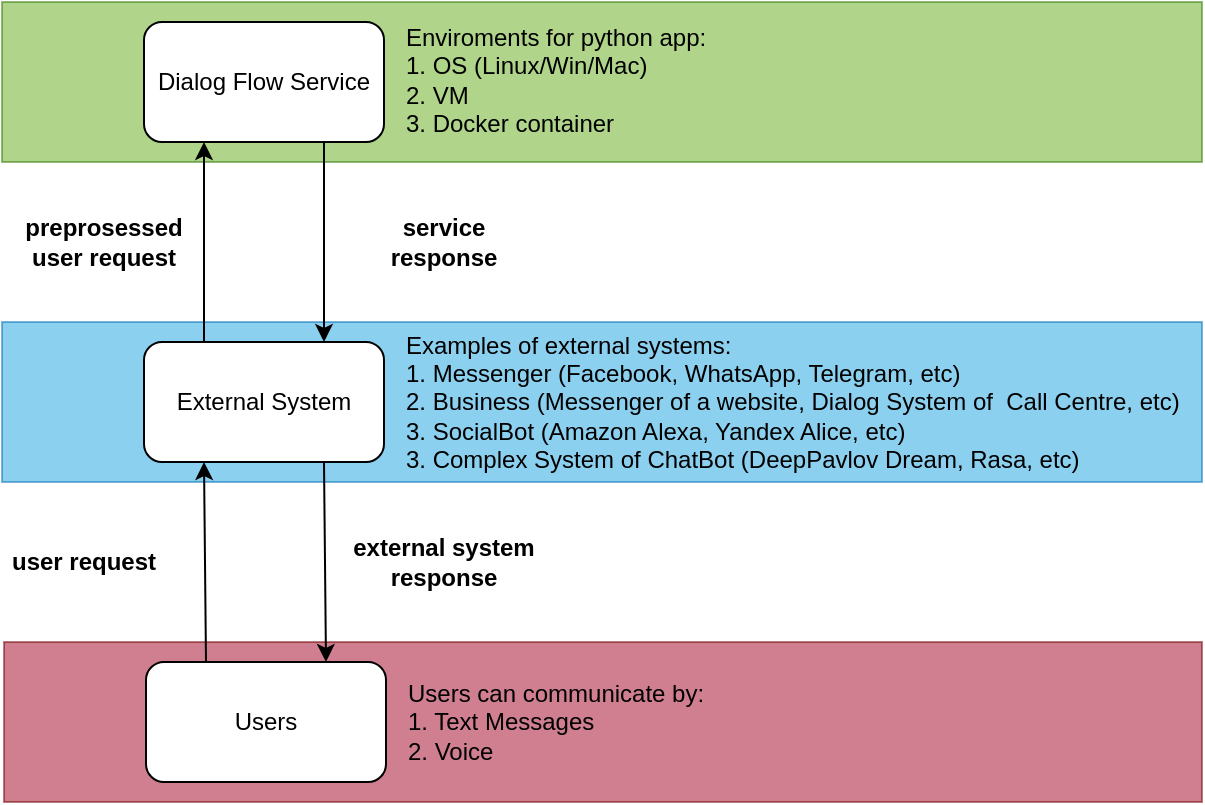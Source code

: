 <mxfile>
    <diagram id="G1IOVDpFXPWN2gBBukcB" name="Page-1">
        <mxGraphModel dx="239" dy="839" grid="1" gridSize="10" guides="1" tooltips="1" connect="1" arrows="1" fold="1" page="1" pageScale="1" pageWidth="850" pageHeight="1100" math="0" shadow="0">
            <root>
                <mxCell id="0"/>
                <mxCell id="1" parent="0"/>
                <mxCell id="48" value="" style="rounded=0;whiteSpace=wrap;html=1;fillColor=#1ba1e2;strokeColor=#006EAF;fontColor=#ffffff;opacity=50;" parent="1" vertex="1">
                    <mxGeometry x="240" y="520" width="600" height="80" as="geometry"/>
                </mxCell>
                <mxCell id="45" value="" style="rounded=0;whiteSpace=wrap;html=1;fillColor=#60a917;strokeColor=#2D7600;fontColor=#ffffff;opacity=50;" parent="1" vertex="1">
                    <mxGeometry x="240" y="360" width="600" height="80" as="geometry"/>
                </mxCell>
                <mxCell id="53" style="edgeStyle=none;html=1;exitX=0.75;exitY=1;exitDx=0;exitDy=0;startArrow=none;startFill=0;endArrow=classic;endFill=1;entryX=0.75;entryY=0;entryDx=0;entryDy=0;" parent="1" source="38" target="40" edge="1">
                    <mxGeometry relative="1" as="geometry"/>
                </mxCell>
                <mxCell id="38" value="Dialog Flow Service" style="rounded=1;whiteSpace=wrap;html=1;" parent="1" vertex="1">
                    <mxGeometry x="311" y="370" width="120" height="60" as="geometry"/>
                </mxCell>
                <mxCell id="40" value="External System" style="rounded=1;whiteSpace=wrap;html=1;" parent="1" vertex="1">
                    <mxGeometry x="311" y="530" width="120" height="60" as="geometry"/>
                </mxCell>
                <mxCell id="43" value="&lt;b&gt;preprosessed user request&lt;/b&gt;" style="text;html=1;strokeColor=none;fillColor=none;align=center;verticalAlign=middle;whiteSpace=wrap;rounded=0;" parent="1" vertex="1">
                    <mxGeometry x="251" y="470" width="80" height="20" as="geometry"/>
                </mxCell>
                <mxCell id="44" value="&lt;b&gt;service response&lt;/b&gt;" style="text;html=1;strokeColor=none;fillColor=none;align=center;verticalAlign=middle;whiteSpace=wrap;rounded=0;" parent="1" vertex="1">
                    <mxGeometry x="411" y="470" width="100" height="20" as="geometry"/>
                </mxCell>
                <mxCell id="49" value="" style="rounded=0;whiteSpace=wrap;html=1;fillColor=#a20025;strokeColor=#6F0000;fontColor=#ffffff;opacity=50;" parent="1" vertex="1">
                    <mxGeometry x="241" y="680" width="599" height="80" as="geometry"/>
                </mxCell>
                <mxCell id="50" value="Users" style="rounded=1;whiteSpace=wrap;html=1;" parent="1" vertex="1">
                    <mxGeometry x="312" y="690" width="120" height="60" as="geometry"/>
                </mxCell>
                <mxCell id="54" style="edgeStyle=none;html=1;startArrow=none;startFill=0;endArrow=classic;endFill=1;entryX=0.75;entryY=0;entryDx=0;entryDy=0;exitX=0.75;exitY=1;exitDx=0;exitDy=0;" parent="1" source="40" target="50" edge="1">
                    <mxGeometry relative="1" as="geometry">
                        <mxPoint x="441" y="620" as="sourcePoint"/>
                        <mxPoint x="391" y="650" as="targetPoint"/>
                    </mxGeometry>
                </mxCell>
                <mxCell id="56" style="edgeStyle=none;html=1;startArrow=none;startFill=0;endArrow=classic;endFill=1;entryX=0.25;entryY=1;entryDx=0;entryDy=0;exitX=0.25;exitY=0;exitDx=0;exitDy=0;" parent="1" source="50" target="40" edge="1">
                    <mxGeometry relative="1" as="geometry">
                        <mxPoint x="411" y="600" as="sourcePoint"/>
                        <mxPoint x="411" y="660" as="targetPoint"/>
                    </mxGeometry>
                </mxCell>
                <mxCell id="57" style="edgeStyle=none;html=1;startArrow=none;startFill=0;endArrow=classic;endFill=1;entryX=0.25;entryY=1;entryDx=0;entryDy=0;exitX=0.25;exitY=0;exitDx=0;exitDy=0;" parent="1" source="40" target="38" edge="1">
                    <mxGeometry relative="1" as="geometry">
                        <mxPoint x="351" y="660" as="sourcePoint"/>
                        <mxPoint x="351" y="600" as="targetPoint"/>
                    </mxGeometry>
                </mxCell>
                <mxCell id="58" value="&lt;b&gt;user request&lt;/b&gt;" style="text;html=1;strokeColor=none;fillColor=none;align=center;verticalAlign=middle;whiteSpace=wrap;rounded=0;" parent="1" vertex="1">
                    <mxGeometry x="241" y="630" width="80" height="20" as="geometry"/>
                </mxCell>
                <mxCell id="59" value="&lt;b&gt;external system response&lt;/b&gt;" style="text;html=1;strokeColor=none;fillColor=none;align=center;verticalAlign=middle;whiteSpace=wrap;rounded=0;" parent="1" vertex="1">
                    <mxGeometry x="411" y="630" width="100" height="20" as="geometry"/>
                </mxCell>
                <mxCell id="65" value="&lt;span&gt;Enviroments for python app:&lt;br&gt;1. OS (Linux/Win/Mac)&lt;/span&gt;&lt;br&gt;&lt;span&gt;2.&amp;nbsp;&lt;/span&gt;&lt;span&gt;VM&lt;/span&gt;&lt;br&gt;&lt;span&gt;3.&amp;nbsp;&lt;/span&gt;&lt;span&gt;Docker container&amp;nbsp;&lt;/span&gt;" style="text;html=1;strokeColor=none;fillColor=none;align=left;verticalAlign=middle;whiteSpace=wrap;rounded=0;opacity=50;" parent="1" vertex="1">
                    <mxGeometry x="440" y="359" width="400" height="80" as="geometry"/>
                </mxCell>
                <mxCell id="67" value="&lt;span&gt;Examples of external systems:&lt;br&gt;1. Messenger (Facebook, WhatsApp, Telegram, etc)&lt;/span&gt;&lt;br&gt;&lt;span&gt;2.&amp;nbsp;&lt;/span&gt;Business (Messenger of a website, Dialog System of&amp;nbsp; Call Centre, etc)&lt;br&gt;3. SocialBot (Amazon Alexa, Yandex Alice, etc)&lt;br&gt;3. Complex System of ChatBot (DeepPavlov Dream, Rasa, etc)" style="text;html=1;strokeColor=none;fillColor=none;align=left;verticalAlign=middle;whiteSpace=wrap;rounded=0;opacity=50;" parent="1" vertex="1">
                    <mxGeometry x="440" y="520" width="400" height="80" as="geometry"/>
                </mxCell>
                <mxCell id="68" value="&lt;span&gt;Users can communicate by:&lt;br&gt;1. Text Messages&lt;/span&gt;&lt;br&gt;&lt;span&gt;2.&amp;nbsp;&lt;/span&gt;Voice" style="text;html=1;strokeColor=none;fillColor=none;align=left;verticalAlign=middle;whiteSpace=wrap;rounded=0;opacity=50;" parent="1" vertex="1">
                    <mxGeometry x="441" y="680" width="399" height="80" as="geometry"/>
                </mxCell>
            </root>
        </mxGraphModel>
    </diagram>
</mxfile>